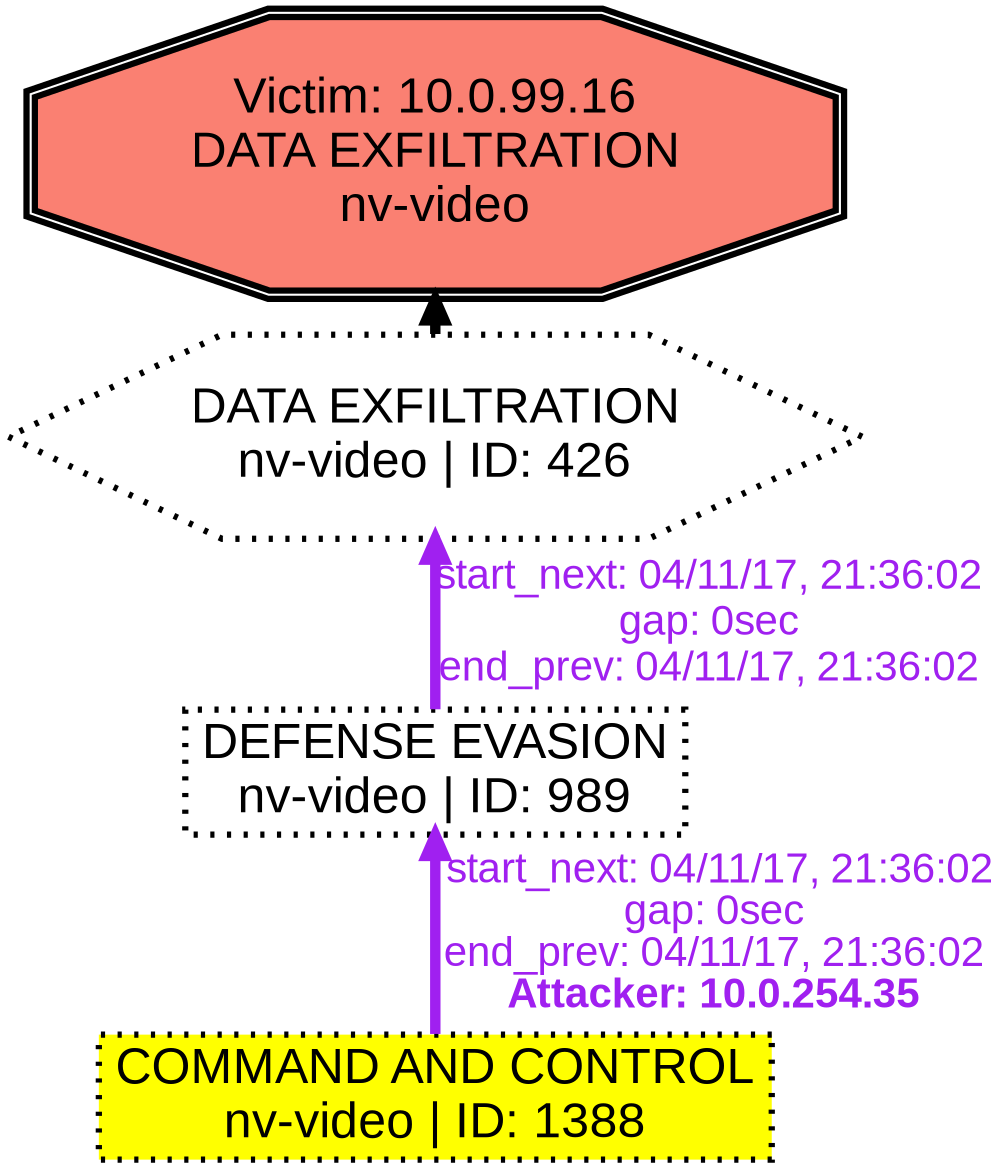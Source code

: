 digraph DATAEXFILTRATIONnvvideo {
rankdir="BT"; 
 graph [ nodesep="0.1", ranksep="0.02"] 
 node [ fontname=Arial, fontsize=24,penwidth=3]; 
 edge [ fontname=Arial, fontsize=20,penwidth=5 ];
"Victim: 10.0.99.16
DATA EXFILTRATION
nv-video" [shape=doubleoctagon, style=filled, fillcolor=salmon];
{ rank = max; "Victim: 10.0.99.16
DATA EXFILTRATION
nv-video"}
"DATA EXFILTRATION
nv-video | ID: 426" -> "Victim: 10.0.99.16
DATA EXFILTRATION
nv-video"
"DATA EXFILTRATION
nv-video | ID: 426" [style="filled,dotted", fillcolor= salmon]
{ rank=same; "DATA EXFILTRATION
nv-video | ID: 426"}
"COMMAND AND CONTROL
nv-video | ID: 1388" [style="dotted,filled", fillcolor= yellow]
"COMMAND AND CONTROL
nv-video | ID: 1388" -> "DEFENSE EVASION
nv-video | ID: 989" [ color=purple] [label=<<font color="purple"> start_next: 04/11/17, 21:36:02<br/>gap: 0sec<br/>end_prev: 04/11/17, 21:36:02</font><br/><font color="purple"><b>Attacker: 10.0.254.35</b></font>>]
"DEFENSE EVASION
nv-video | ID: 989" -> "DATA EXFILTRATION
nv-video | ID: 426" [ label="start_next: 04/11/17, 21:36:02
gap: 0sec
end_prev: 04/11/17, 21:36:02"][ fontcolor="purple" color=purple]
"COMMAND AND CONTROL
nv-video | ID: 1388" [shape=box]
"COMMAND AND CONTROL
nv-video | ID: 1388" [tooltip="ET TROJAN Windows nbtstat -r Microsoft Windows DOS prompt command exit OUTBOUND
ET TROJAN Windows driverquery -si Microsoft Windows DOS prompt command exit OUTBOUND
ET TROJAN Windows dir Microsoft Windows DOS prompt command exit OUTBOUND
ET TROJAN Windows WMIC SERVER get Microsoft Windows DOS prompt command exit OUTBOUND
ET TROJAN Windows nbtstat -n Microsoft Windows DOS prompt command exit OUTBOUND
ET TROJAN Windows WMIC SERVICE get Microsoft Windows DOS prompt command exit OUTBOUND
ET TROJAN Windows quser Microsoft Windows DOS prompt command exit OUTBOUND
ET TROJAN Windows qwinsta Microsoft Windows DOS prompt command exit OUTBOUND
ET TROJAN Windows nbtstat -a Microsoft Windows DOS prompt command exit OUTBOUND
ET TROJAN Windows WMIC NIC get Microsoft Windows DOS prompt command exit OUTBOUND
ET TROJAN Windows WMIC STARTUP get Microsoft Windows DOS prompt command exit OUTBOUND
ET TROJAN Windows WMIC SHARE get Microsoft Windows DOS prompt command exit OUTBOUND
ET TROJAN Windows WMIC OS get Microsoft Windows DOS prompt command exit OUTBOUND
ET TROJAN Windows driverquery -v Microsoft Windows DOS prompt command exit OUTBOUND
ET TROJAN Windows nbtstat -s Microsoft Windows DOS prompt command exit OUTBOUND
ET TROJAN Windows gpresult Microsoft Windows DOS prompt command exit OUTBOUND
ET TROJAN Windows WMIC NETLOGIN get Microsoft Windows DOS prompt command exit OUTBOUND
ET TROJAN NgrBot IRC CnC Channel Join
ET MOBILE_MALWARE Android/Code4hk.A Checkin
ET TROJAN Windows WMIC COMPUTERSYSTEM get Microsoft Windows DOS prompt command exit OUTBOUND
ET TROJAN Windows WMIC PROCESS get Microsoft Windows DOS prompt command exit OUTBOUND"]
"DEFENSE EVASION
nv-video | ID: 989" [style="dotted", shape=box]
"DEFENSE EVASION
nv-video | ID: 989" [tooltip="ET P2P TOR 1.0 Outbound Circuit Traffic"]
"DATA EXFILTRATION
nv-video | ID: 426" [style="dotted", shape=hexagon]
"DATA EXFILTRATION
nv-video | ID: 426" [tooltip="ET TROJAN ATTACKER IRCBot - PRIVMSG Response - Directory Listing
ET TROJAN ATTACKER IRCBot - PRIVMSG Response - Directory Listing *nix
ET TROJAN ATTACKER IRCBot - The command completed successfully - PRIVMSG Response
ET TROJAN ATTACKER IRCBot - PRIVMSG Response - net command output
ET TROJAN ATTACKER IRCBot - PRIVMSG Response - ipconfig command output"]
}
